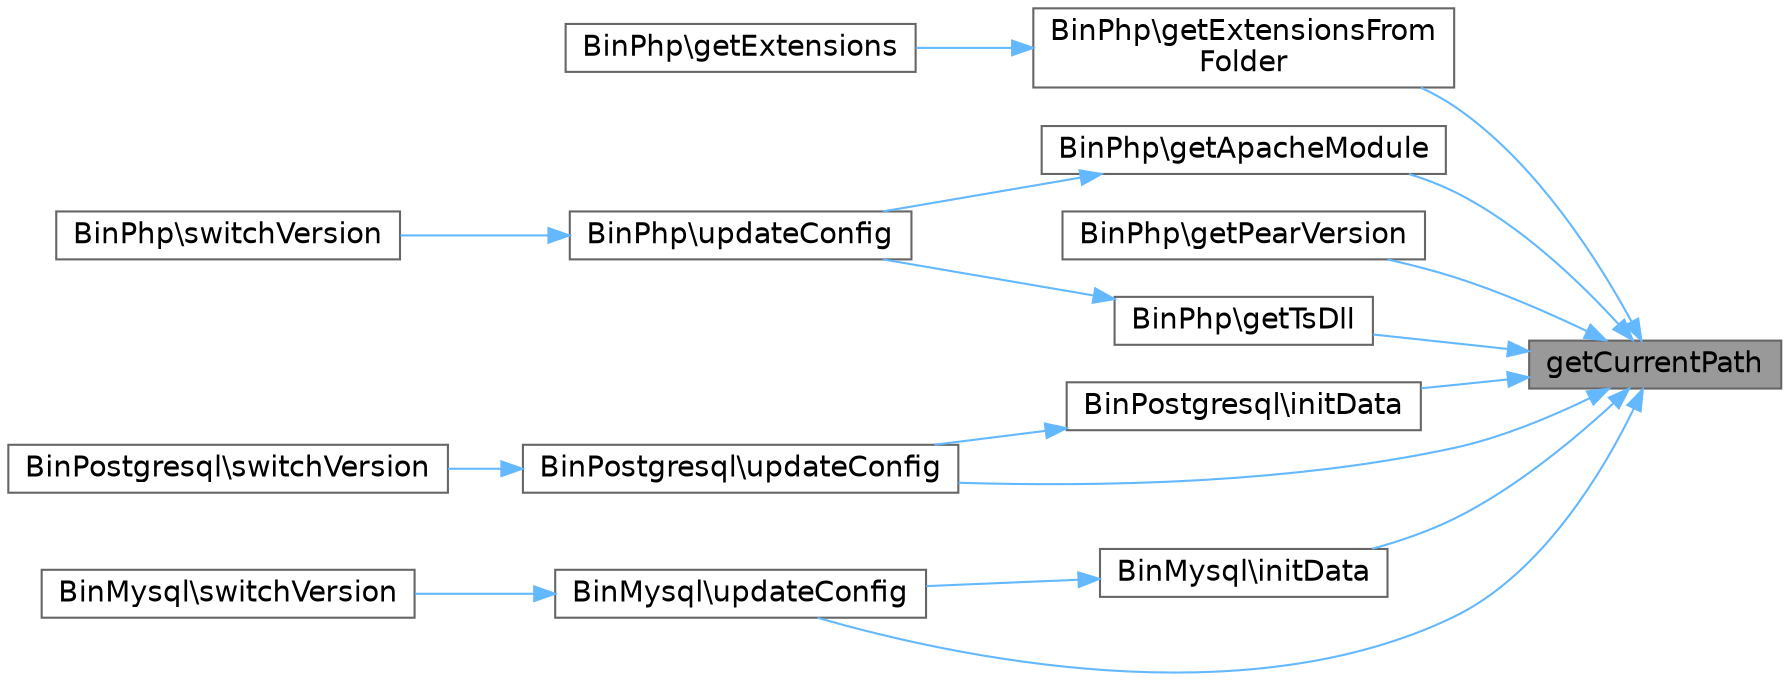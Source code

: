 digraph "getCurrentPath"
{
 // LATEX_PDF_SIZE
  bgcolor="transparent";
  edge [fontname=Helvetica,fontsize=14,labelfontname=Helvetica,labelfontsize=14];
  node [fontname=Helvetica,fontsize=14,shape=box,height=0.2,width=0.4];
  rankdir="RL";
  Node1 [id="Node000001",label="getCurrentPath",height=0.2,width=0.4,color="gray40", fillcolor="grey60", style="filled", fontcolor="black",tooltip=" "];
  Node1 -> Node2 [id="edge1_Node000001_Node000002",dir="back",color="steelblue1",style="solid",tooltip=" "];
  Node2 [id="Node000002",label="BinPhp\\getApacheModule",height=0.2,width=0.4,color="grey40", fillcolor="white", style="filled",URL="$dc/db3/classBinPhp.html#aaaf512f540666f7c6796494ed6689fb7",tooltip=" "];
  Node2 -> Node3 [id="edge2_Node000002_Node000003",dir="back",color="steelblue1",style="solid",tooltip=" "];
  Node3 [id="Node000003",label="BinPhp\\updateConfig",height=0.2,width=0.4,color="grey40", fillcolor="white", style="filled",URL="$dc/db3/classBinPhp.html#a4ca4942bd159e981d98bae05e134855d",tooltip=" "];
  Node3 -> Node4 [id="edge3_Node000003_Node000004",dir="back",color="steelblue1",style="solid",tooltip=" "];
  Node4 [id="Node000004",label="BinPhp\\switchVersion",height=0.2,width=0.4,color="grey40", fillcolor="white", style="filled",URL="$dc/db3/classBinPhp.html#a5f33c33705dd268ad4799ceeacc8eec3",tooltip=" "];
  Node1 -> Node5 [id="edge4_Node000001_Node000005",dir="back",color="steelblue1",style="solid",tooltip=" "];
  Node5 [id="Node000005",label="BinPhp\\getExtensionsFrom\lFolder",height=0.2,width=0.4,color="grey40", fillcolor="white", style="filled",URL="$dc/db3/classBinPhp.html#a0ff19015167247e55032302388c41812",tooltip=" "];
  Node5 -> Node6 [id="edge5_Node000005_Node000006",dir="back",color="steelblue1",style="solid",tooltip=" "];
  Node6 [id="Node000006",label="BinPhp\\getExtensions",height=0.2,width=0.4,color="grey40", fillcolor="white", style="filled",URL="$dc/db3/classBinPhp.html#a0bf1cdb692f876fae6acd2bfbb548244",tooltip=" "];
  Node1 -> Node7 [id="edge6_Node000001_Node000007",dir="back",color="steelblue1",style="solid",tooltip=" "];
  Node7 [id="Node000007",label="BinPhp\\getPearVersion",height=0.2,width=0.4,color="grey40", fillcolor="white", style="filled",URL="$dc/db3/classBinPhp.html#af5327abfcb89f70136991ce3bce70ead",tooltip=" "];
  Node1 -> Node8 [id="edge7_Node000001_Node000008",dir="back",color="steelblue1",style="solid",tooltip=" "];
  Node8 [id="Node000008",label="BinPhp\\getTsDll",height=0.2,width=0.4,color="grey40", fillcolor="white", style="filled",URL="$dc/db3/classBinPhp.html#ac53e6822c00efe9ea7960047dc1b6708",tooltip=" "];
  Node8 -> Node3 [id="edge8_Node000008_Node000003",dir="back",color="steelblue1",style="solid",tooltip=" "];
  Node1 -> Node9 [id="edge9_Node000001_Node000009",dir="back",color="steelblue1",style="solid",tooltip=" "];
  Node9 [id="Node000009",label="BinPostgresql\\initData",height=0.2,width=0.4,color="grey40", fillcolor="white", style="filled",URL="$dc/db9/classBinPostgresql.html#a39eaff72da8a04ade377c086ddc3e0a3",tooltip=" "];
  Node9 -> Node10 [id="edge10_Node000009_Node000010",dir="back",color="steelblue1",style="solid",tooltip=" "];
  Node10 [id="Node000010",label="BinPostgresql\\updateConfig",height=0.2,width=0.4,color="grey40", fillcolor="white", style="filled",URL="$dc/db9/classBinPostgresql.html#a4ca4942bd159e981d98bae05e134855d",tooltip=" "];
  Node10 -> Node11 [id="edge11_Node000010_Node000011",dir="back",color="steelblue1",style="solid",tooltip=" "];
  Node11 [id="Node000011",label="BinPostgresql\\switchVersion",height=0.2,width=0.4,color="grey40", fillcolor="white", style="filled",URL="$dc/db9/classBinPostgresql.html#a5f33c33705dd268ad4799ceeacc8eec3",tooltip=" "];
  Node1 -> Node12 [id="edge12_Node000001_Node000012",dir="back",color="steelblue1",style="solid",tooltip=" "];
  Node12 [id="Node000012",label="BinMysql\\initData",height=0.2,width=0.4,color="grey40", fillcolor="white", style="filled",URL="$d6/d88/classBinMysql.html#aa05a4373abe82c67a1f6812ef28800ff",tooltip=" "];
  Node12 -> Node13 [id="edge13_Node000012_Node000013",dir="back",color="steelblue1",style="solid",tooltip=" "];
  Node13 [id="Node000013",label="BinMysql\\updateConfig",height=0.2,width=0.4,color="grey40", fillcolor="white", style="filled",URL="$d6/d88/classBinMysql.html#a4ca4942bd159e981d98bae05e134855d",tooltip=" "];
  Node13 -> Node14 [id="edge14_Node000013_Node000014",dir="back",color="steelblue1",style="solid",tooltip=" "];
  Node14 [id="Node000014",label="BinMysql\\switchVersion",height=0.2,width=0.4,color="grey40", fillcolor="white", style="filled",URL="$d6/d88/classBinMysql.html#a5f33c33705dd268ad4799ceeacc8eec3",tooltip=" "];
  Node1 -> Node13 [id="edge15_Node000001_Node000013",dir="back",color="steelblue1",style="solid",tooltip=" "];
  Node1 -> Node10 [id="edge16_Node000001_Node000010",dir="back",color="steelblue1",style="solid",tooltip=" "];
}
